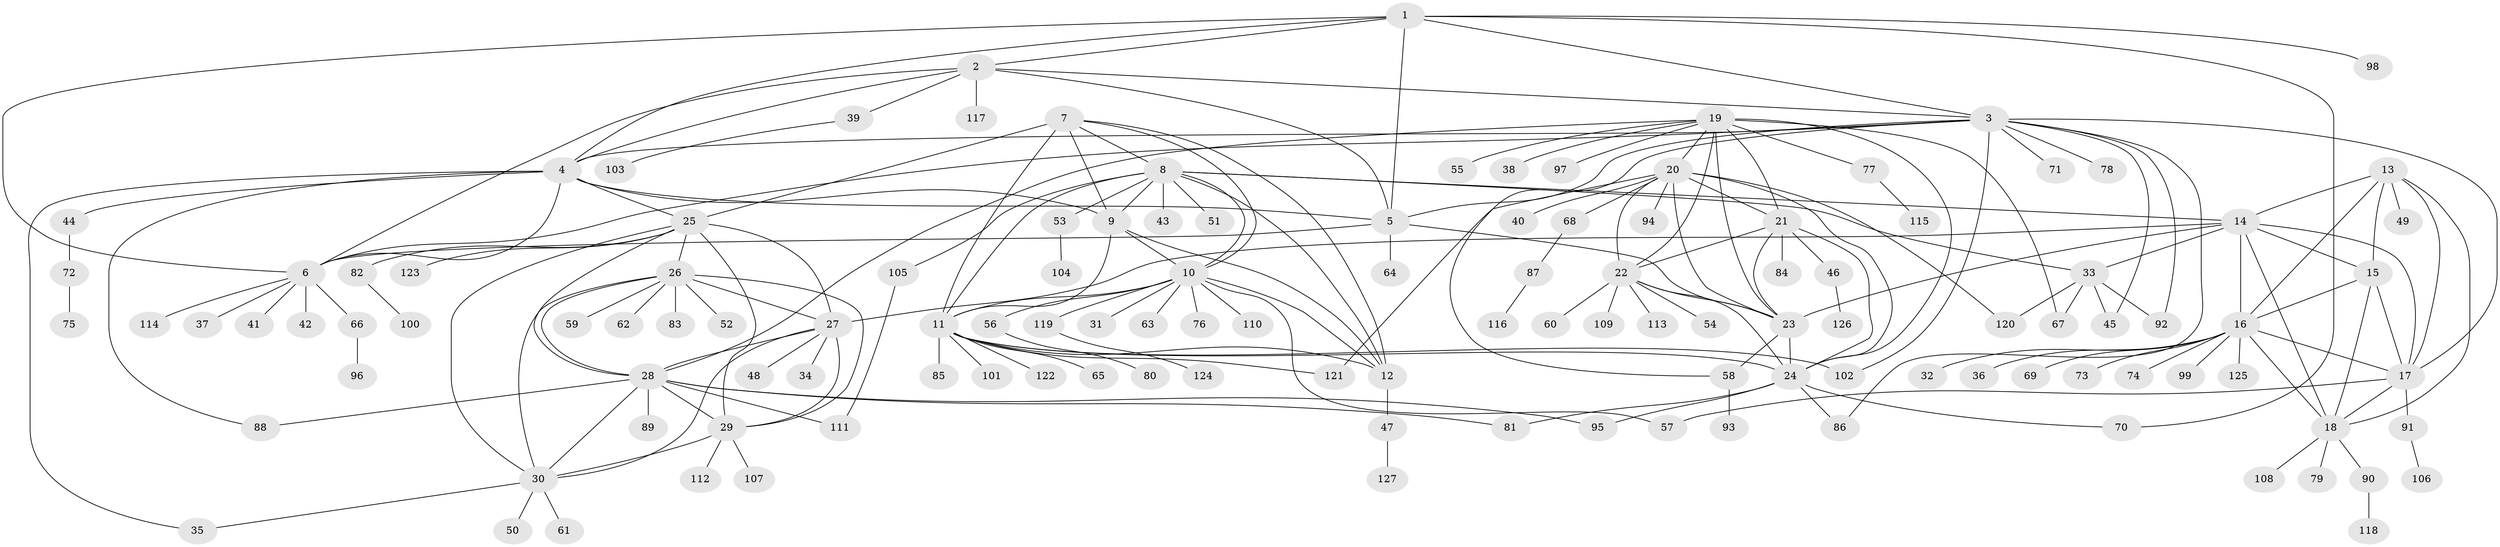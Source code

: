 // coarse degree distribution, {9: 0.05263157894736842, 5: 0.05263157894736842, 18: 0.02631578947368421, 8: 0.02631578947368421, 7: 0.02631578947368421, 3: 0.02631578947368421, 1: 0.7368421052631579, 2: 0.05263157894736842}
// Generated by graph-tools (version 1.1) at 2025/19/03/04/25 18:19:53]
// undirected, 127 vertices, 198 edges
graph export_dot {
graph [start="1"]
  node [color=gray90,style=filled];
  1;
  2;
  3;
  4;
  5;
  6;
  7;
  8;
  9;
  10;
  11;
  12;
  13;
  14;
  15;
  16;
  17;
  18;
  19;
  20;
  21;
  22;
  23;
  24;
  25;
  26;
  27;
  28;
  29;
  30;
  31;
  32;
  33;
  34;
  35;
  36;
  37;
  38;
  39;
  40;
  41;
  42;
  43;
  44;
  45;
  46;
  47;
  48;
  49;
  50;
  51;
  52;
  53;
  54;
  55;
  56;
  57;
  58;
  59;
  60;
  61;
  62;
  63;
  64;
  65;
  66;
  67;
  68;
  69;
  70;
  71;
  72;
  73;
  74;
  75;
  76;
  77;
  78;
  79;
  80;
  81;
  82;
  83;
  84;
  85;
  86;
  87;
  88;
  89;
  90;
  91;
  92;
  93;
  94;
  95;
  96;
  97;
  98;
  99;
  100;
  101;
  102;
  103;
  104;
  105;
  106;
  107;
  108;
  109;
  110;
  111;
  112;
  113;
  114;
  115;
  116;
  117;
  118;
  119;
  120;
  121;
  122;
  123;
  124;
  125;
  126;
  127;
  1 -- 2;
  1 -- 3;
  1 -- 4;
  1 -- 5;
  1 -- 6;
  1 -- 70;
  1 -- 98;
  2 -- 3;
  2 -- 4;
  2 -- 5;
  2 -- 6;
  2 -- 39;
  2 -- 117;
  3 -- 4;
  3 -- 5;
  3 -- 6;
  3 -- 17;
  3 -- 45;
  3 -- 58;
  3 -- 71;
  3 -- 78;
  3 -- 86;
  3 -- 92;
  3 -- 102;
  4 -- 5;
  4 -- 6;
  4 -- 9;
  4 -- 25;
  4 -- 35;
  4 -- 44;
  4 -- 88;
  5 -- 6;
  5 -- 23;
  5 -- 64;
  6 -- 37;
  6 -- 41;
  6 -- 42;
  6 -- 66;
  6 -- 114;
  7 -- 8;
  7 -- 9;
  7 -- 10;
  7 -- 11;
  7 -- 12;
  7 -- 25;
  8 -- 9;
  8 -- 10;
  8 -- 11;
  8 -- 12;
  8 -- 14;
  8 -- 33;
  8 -- 43;
  8 -- 51;
  8 -- 53;
  8 -- 105;
  9 -- 10;
  9 -- 11;
  9 -- 12;
  10 -- 11;
  10 -- 12;
  10 -- 31;
  10 -- 56;
  10 -- 57;
  10 -- 63;
  10 -- 76;
  10 -- 110;
  10 -- 119;
  11 -- 12;
  11 -- 24;
  11 -- 65;
  11 -- 85;
  11 -- 101;
  11 -- 102;
  11 -- 121;
  11 -- 122;
  12 -- 47;
  13 -- 14;
  13 -- 15;
  13 -- 16;
  13 -- 17;
  13 -- 18;
  13 -- 49;
  14 -- 15;
  14 -- 16;
  14 -- 17;
  14 -- 18;
  14 -- 23;
  14 -- 27;
  14 -- 33;
  15 -- 16;
  15 -- 17;
  15 -- 18;
  16 -- 17;
  16 -- 18;
  16 -- 32;
  16 -- 36;
  16 -- 69;
  16 -- 73;
  16 -- 74;
  16 -- 99;
  16 -- 125;
  17 -- 18;
  17 -- 57;
  17 -- 91;
  18 -- 79;
  18 -- 90;
  18 -- 108;
  19 -- 20;
  19 -- 21;
  19 -- 22;
  19 -- 23;
  19 -- 24;
  19 -- 28;
  19 -- 38;
  19 -- 55;
  19 -- 67;
  19 -- 77;
  19 -- 97;
  20 -- 21;
  20 -- 22;
  20 -- 23;
  20 -- 24;
  20 -- 40;
  20 -- 68;
  20 -- 94;
  20 -- 120;
  20 -- 121;
  21 -- 22;
  21 -- 23;
  21 -- 24;
  21 -- 46;
  21 -- 84;
  22 -- 23;
  22 -- 24;
  22 -- 54;
  22 -- 60;
  22 -- 109;
  22 -- 113;
  23 -- 24;
  23 -- 58;
  24 -- 70;
  24 -- 81;
  24 -- 86;
  24 -- 95;
  25 -- 26;
  25 -- 27;
  25 -- 28;
  25 -- 29;
  25 -- 30;
  25 -- 82;
  25 -- 123;
  26 -- 27;
  26 -- 28;
  26 -- 29;
  26 -- 30;
  26 -- 52;
  26 -- 59;
  26 -- 62;
  26 -- 83;
  27 -- 28;
  27 -- 29;
  27 -- 30;
  27 -- 34;
  27 -- 48;
  28 -- 29;
  28 -- 30;
  28 -- 81;
  28 -- 88;
  28 -- 89;
  28 -- 95;
  28 -- 111;
  29 -- 30;
  29 -- 107;
  29 -- 112;
  30 -- 35;
  30 -- 50;
  30 -- 61;
  33 -- 45;
  33 -- 67;
  33 -- 92;
  33 -- 120;
  39 -- 103;
  44 -- 72;
  46 -- 126;
  47 -- 127;
  53 -- 104;
  56 -- 80;
  58 -- 93;
  66 -- 96;
  68 -- 87;
  72 -- 75;
  77 -- 115;
  82 -- 100;
  87 -- 116;
  90 -- 118;
  91 -- 106;
  105 -- 111;
  119 -- 124;
}
